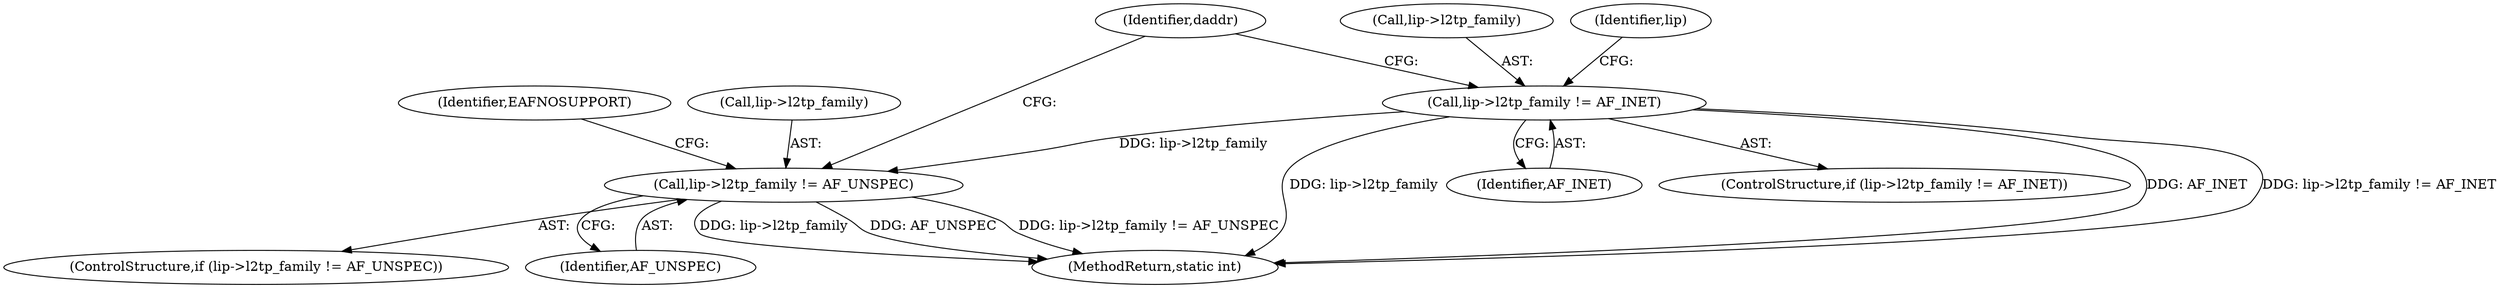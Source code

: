 digraph "0_linux_f6d8bd051c391c1c0458a30b2a7abcd939329259_34@pointer" {
"1000174" [label="(Call,lip->l2tp_family != AF_INET)"];
"1000181" [label="(Call,lip->l2tp_family != AF_UNSPEC)"];
"1000384" [label="(MethodReturn,static int)"];
"1000175" [label="(Call,lip->l2tp_family)"];
"1000180" [label="(ControlStructure,if (lip->l2tp_family != AF_UNSPEC))"];
"1000188" [label="(Identifier,EAFNOSUPPORT)"];
"1000183" [label="(Identifier,lip)"];
"1000181" [label="(Call,lip->l2tp_family != AF_UNSPEC)"];
"1000178" [label="(Identifier,AF_INET)"];
"1000174" [label="(Call,lip->l2tp_family != AF_INET)"];
"1000182" [label="(Call,lip->l2tp_family)"];
"1000190" [label="(Identifier,daddr)"];
"1000173" [label="(ControlStructure,if (lip->l2tp_family != AF_INET))"];
"1000185" [label="(Identifier,AF_UNSPEC)"];
"1000174" -> "1000173"  [label="AST: "];
"1000174" -> "1000178"  [label="CFG: "];
"1000175" -> "1000174"  [label="AST: "];
"1000178" -> "1000174"  [label="AST: "];
"1000183" -> "1000174"  [label="CFG: "];
"1000190" -> "1000174"  [label="CFG: "];
"1000174" -> "1000384"  [label="DDG: AF_INET"];
"1000174" -> "1000384"  [label="DDG: lip->l2tp_family != AF_INET"];
"1000174" -> "1000384"  [label="DDG: lip->l2tp_family"];
"1000174" -> "1000181"  [label="DDG: lip->l2tp_family"];
"1000181" -> "1000180"  [label="AST: "];
"1000181" -> "1000185"  [label="CFG: "];
"1000182" -> "1000181"  [label="AST: "];
"1000185" -> "1000181"  [label="AST: "];
"1000188" -> "1000181"  [label="CFG: "];
"1000190" -> "1000181"  [label="CFG: "];
"1000181" -> "1000384"  [label="DDG: lip->l2tp_family"];
"1000181" -> "1000384"  [label="DDG: AF_UNSPEC"];
"1000181" -> "1000384"  [label="DDG: lip->l2tp_family != AF_UNSPEC"];
}
